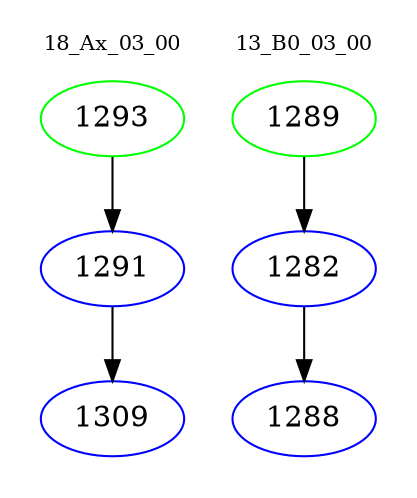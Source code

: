 digraph{
subgraph cluster_0 {
color = white
label = "18_Ax_03_00";
fontsize=10;
T0_1293 [label="1293", color="green"]
T0_1293 -> T0_1291 [color="black"]
T0_1291 [label="1291", color="blue"]
T0_1291 -> T0_1309 [color="black"]
T0_1309 [label="1309", color="blue"]
}
subgraph cluster_1 {
color = white
label = "13_B0_03_00";
fontsize=10;
T1_1289 [label="1289", color="green"]
T1_1289 -> T1_1282 [color="black"]
T1_1282 [label="1282", color="blue"]
T1_1282 -> T1_1288 [color="black"]
T1_1288 [label="1288", color="blue"]
}
}

